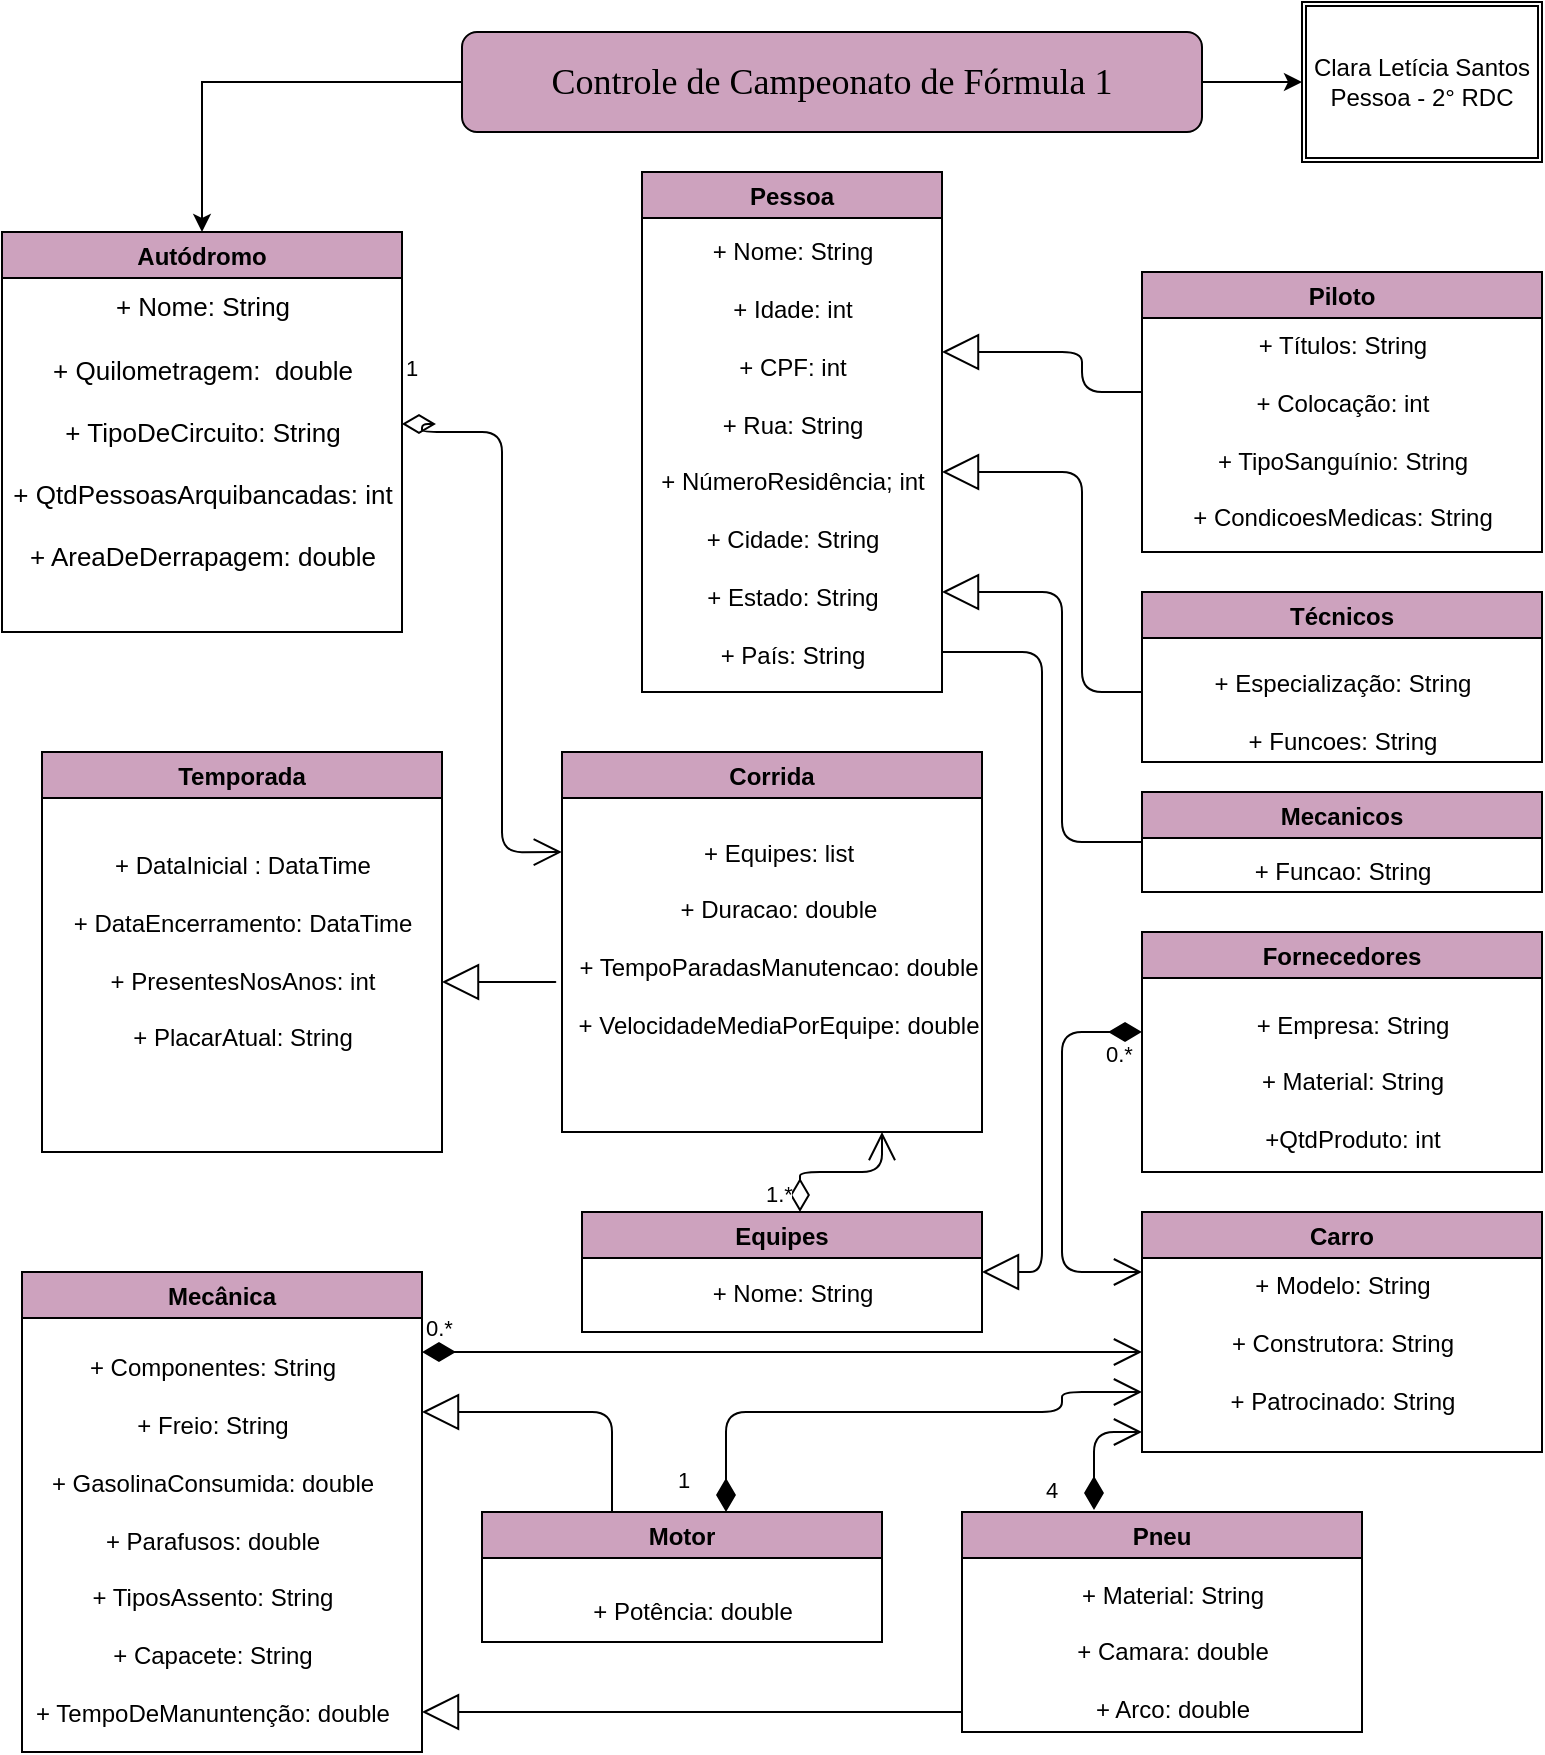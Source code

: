 <mxfile version="13.9.9" type="github">
  <diagram id="v_OnPcMUxKcqbrQeODKX" name="Page-1">
    <mxGraphModel dx="798" dy="492" grid="1" gridSize="10" guides="1" tooltips="1" connect="1" arrows="1" fold="1" page="1" pageScale="1" pageWidth="827" pageHeight="1169" math="0" shadow="0">
      <root>
        <mxCell id="0" />
        <mxCell id="1" parent="0" />
        <mxCell id="wzeUZaDkVCDDPzkDgoVB-8" style="edgeStyle=orthogonalEdgeStyle;rounded=0;orthogonalLoop=1;jettySize=auto;html=1;entryX=0.5;entryY=0;entryDx=0;entryDy=0;" parent="1" source="wzeUZaDkVCDDPzkDgoVB-2" target="wzeUZaDkVCDDPzkDgoVB-4" edge="1">
          <mxGeometry relative="1" as="geometry" />
        </mxCell>
        <mxCell id="tKAzST4WF3AaA8PG3MqN-68" style="edgeStyle=orthogonalEdgeStyle;rounded=0;orthogonalLoop=1;jettySize=auto;html=1;" edge="1" parent="1" source="wzeUZaDkVCDDPzkDgoVB-2">
          <mxGeometry relative="1" as="geometry">
            <mxPoint x="690" y="85" as="targetPoint" />
          </mxGeometry>
        </mxCell>
        <mxCell id="wzeUZaDkVCDDPzkDgoVB-2" value="&lt;h2&gt;&lt;font face=&quot;Garamond&quot;&gt;&lt;span style=&quot;font-weight: normal&quot;&gt;Controle de Campeonato de Fórmula 1&lt;/span&gt;&lt;/font&gt;&lt;/h2&gt;" style="rounded=1;whiteSpace=wrap;html=1;fillColor=#CDA2BE;" parent="1" vertex="1">
          <mxGeometry x="270" y="60" width="370" height="50" as="geometry" />
        </mxCell>
        <mxCell id="wzeUZaDkVCDDPzkDgoVB-4" value="Autódromo" style="swimlane;fillColor=#CDA2BE;" parent="1" vertex="1">
          <mxGeometry x="40" y="160" width="200" height="200" as="geometry" />
        </mxCell>
        <mxCell id="wzeUZaDkVCDDPzkDgoVB-6" value="&lt;div style=&quot;font-size: 13px&quot;&gt;&lt;font style=&quot;font-size: 13px&quot;&gt;+ Nome: String&lt;br&gt;&lt;/font&gt;&lt;/div&gt;&lt;div style=&quot;font-size: 13px&quot;&gt;&lt;font style=&quot;font-size: 13px&quot;&gt;&lt;br&gt;&lt;/font&gt;&lt;/div&gt;&lt;div style=&quot;font-size: 13px&quot;&gt;&lt;font style=&quot;font-size: 13px&quot;&gt;+ Quilometragem:&amp;nbsp; double&lt;/font&gt;&lt;/div&gt;&lt;div style=&quot;font-size: 13px&quot;&gt;&lt;font style=&quot;font-size: 13px&quot;&gt;&lt;br&gt;&lt;/font&gt;&lt;/div&gt;&lt;div style=&quot;font-size: 13px&quot;&gt;&lt;font style=&quot;font-size: 13px&quot;&gt;+ TipoDeCircuito: String&lt;/font&gt;&lt;/div&gt;&lt;div style=&quot;font-size: 13px&quot;&gt;&lt;font style=&quot;font-size: 13px&quot;&gt;&lt;br&gt;&lt;/font&gt;&lt;/div&gt;&lt;div style=&quot;font-size: 13px&quot;&gt;&lt;font style=&quot;font-size: 13px&quot;&gt;+ QtdPessoasArquibancadas: int&lt;/font&gt;&lt;/div&gt;&lt;div style=&quot;font-size: 13px&quot;&gt;&lt;font style=&quot;font-size: 13px&quot;&gt;&lt;br&gt;&lt;/font&gt;&lt;/div&gt;&lt;div style=&quot;font-size: 13px&quot;&gt;&lt;font style=&quot;font-size: 13px&quot;&gt;+ AreaDeDerrapagem: double&lt;br&gt;&lt;/font&gt;&lt;/div&gt;" style="text;html=1;align=center;verticalAlign=middle;resizable=0;points=[];autosize=1;" parent="wzeUZaDkVCDDPzkDgoVB-4" vertex="1">
          <mxGeometry y="35" width="200" height="130" as="geometry" />
        </mxCell>
        <mxCell id="wzeUZaDkVCDDPzkDgoVB-9" value="Temporada" style="swimlane;fillColor=#CDA2BE;" parent="1" vertex="1">
          <mxGeometry x="60" y="420" width="200" height="200" as="geometry" />
        </mxCell>
        <mxCell id="wzeUZaDkVCDDPzkDgoVB-10" value="&lt;div&gt;+ DataInicial : DataTime&lt;/div&gt;&lt;div&gt;&lt;br&gt;&lt;/div&gt;&lt;div&gt;+ DataEncerramento: DataTime&lt;/div&gt;&lt;div&gt;&lt;br&gt;&lt;/div&gt;&lt;div&gt;+ PresentesNosAnos: int&lt;/div&gt;&lt;div&gt;&lt;br&gt;&lt;/div&gt;&lt;div&gt;+ PlacarAtual: String&lt;br&gt;&lt;/div&gt;" style="text;html=1;align=center;verticalAlign=middle;resizable=0;points=[];autosize=1;" parent="wzeUZaDkVCDDPzkDgoVB-9" vertex="1">
          <mxGeometry x="10" y="50" width="180" height="100" as="geometry" />
        </mxCell>
        <mxCell id="wzeUZaDkVCDDPzkDgoVB-11" value="Piloto" style="swimlane;fillColor=#CDA2BE;" parent="1" vertex="1">
          <mxGeometry x="610" y="180" width="200" height="140" as="geometry" />
        </mxCell>
        <mxCell id="wzeUZaDkVCDDPzkDgoVB-18" value="&lt;div&gt;+ Títulos: String&lt;/div&gt;&lt;div&gt;&lt;br&gt;&lt;/div&gt;&lt;div&gt;+ Colocação: int&lt;/div&gt;&lt;div&gt;&lt;br&gt;&lt;/div&gt;&lt;div&gt;+ TipoSanguínio: String&lt;/div&gt;&lt;div&gt;&lt;br&gt;&lt;/div&gt;&lt;div&gt;+ CondicoesMedicas: String&lt;br&gt;&lt;/div&gt;" style="text;html=1;align=center;verticalAlign=middle;resizable=0;points=[];autosize=1;" parent="wzeUZaDkVCDDPzkDgoVB-11" vertex="1">
          <mxGeometry x="15" y="30" width="170" height="100" as="geometry" />
        </mxCell>
        <mxCell id="wzeUZaDkVCDDPzkDgoVB-13" value="Pessoa" style="swimlane;fillColor=#CDA2BE;" parent="1" vertex="1">
          <mxGeometry x="360" y="130" width="150" height="260" as="geometry" />
        </mxCell>
        <mxCell id="wzeUZaDkVCDDPzkDgoVB-14" value="&lt;div&gt;+ Nome: String&lt;/div&gt;&lt;div&gt;&lt;br&gt;&lt;/div&gt;&lt;div&gt;+ Idade: int&lt;/div&gt;&lt;div&gt;&lt;br&gt;&lt;/div&gt;&lt;div&gt;+ CPF: int&lt;/div&gt;&lt;div&gt;&lt;br&gt;&lt;/div&gt;&lt;div&gt;+ Rua: String&lt;/div&gt;&lt;div&gt;&lt;br&gt;&lt;/div&gt;&lt;div&gt;+ NúmeroResidência; int&lt;/div&gt;&lt;div&gt;&lt;br&gt;&lt;/div&gt;&lt;div&gt;+ Cidade: String&lt;/div&gt;&lt;div&gt;&lt;br&gt;&lt;/div&gt;&lt;div&gt;+ Estado: String&lt;/div&gt;&lt;div&gt;&lt;br&gt;&lt;/div&gt;&lt;div&gt;+ País: String&lt;br&gt;&lt;/div&gt;&lt;div&gt;&lt;br&gt;&lt;/div&gt;&lt;div&gt;&lt;br&gt;&lt;/div&gt;" style="text;html=1;align=center;verticalAlign=middle;resizable=0;points=[];autosize=1;" parent="wzeUZaDkVCDDPzkDgoVB-13" vertex="1">
          <mxGeometry y="35" width="150" height="240" as="geometry" />
        </mxCell>
        <mxCell id="wzeUZaDkVCDDPzkDgoVB-19" value="Técnicos" style="swimlane;fillColor=#CDA2BE;" parent="1" vertex="1">
          <mxGeometry x="610" y="340" width="200" height="85" as="geometry" />
        </mxCell>
        <mxCell id="wzeUZaDkVCDDPzkDgoVB-20" value="&lt;div&gt;+ Especialização: String&lt;br&gt;&lt;/div&gt;&lt;div&gt;&lt;br&gt;&lt;/div&gt;&lt;div&gt;+ Funcoes: String&lt;br&gt;&lt;/div&gt;" style="text;html=1;align=center;verticalAlign=middle;resizable=0;points=[];autosize=1;" parent="wzeUZaDkVCDDPzkDgoVB-19" vertex="1">
          <mxGeometry x="30" y="35" width="140" height="50" as="geometry" />
        </mxCell>
        <mxCell id="wzeUZaDkVCDDPzkDgoVB-21" value="Mecanicos" style="swimlane;fillColor=#CDA2BE;" parent="1" vertex="1">
          <mxGeometry x="610" y="440" width="200" height="50" as="geometry" />
        </mxCell>
        <mxCell id="wzeUZaDkVCDDPzkDgoVB-22" value="&lt;div&gt;+ Funcao: String&lt;br&gt;&lt;/div&gt;" style="text;html=1;align=center;verticalAlign=middle;resizable=0;points=[];autosize=1;" parent="wzeUZaDkVCDDPzkDgoVB-21" vertex="1">
          <mxGeometry x="50" y="30" width="100" height="20" as="geometry" />
        </mxCell>
        <mxCell id="tKAzST4WF3AaA8PG3MqN-2" value="Equipes" style="swimlane;fillColor=#CDA2BE;startSize=23;" vertex="1" parent="1">
          <mxGeometry x="330" y="650" width="200" height="60" as="geometry" />
        </mxCell>
        <mxCell id="tKAzST4WF3AaA8PG3MqN-3" value="&lt;div&gt;+ Nome: String&lt;/div&gt;&lt;div&gt;&lt;br&gt;&lt;/div&gt;&lt;div&gt;&lt;br&gt;&lt;/div&gt;" style="text;html=1;align=center;verticalAlign=middle;resizable=0;points=[];autosize=1;" vertex="1" parent="tKAzST4WF3AaA8PG3MqN-2">
          <mxGeometry x="55" y="30" width="100" height="50" as="geometry" />
        </mxCell>
        <mxCell id="tKAzST4WF3AaA8PG3MqN-6" value="Fornecedores" style="swimlane;fillColor=#CDA2BE;" vertex="1" parent="1">
          <mxGeometry x="610" y="510" width="200" height="120" as="geometry" />
        </mxCell>
        <mxCell id="tKAzST4WF3AaA8PG3MqN-7" value="&lt;div&gt;+ Empresa: String&lt;/div&gt;&lt;div&gt;&lt;br&gt;&lt;/div&gt;&lt;div&gt;+ Material: String&lt;/div&gt;&lt;div&gt;&lt;br&gt;&lt;/div&gt;&lt;div&gt;+QtdProduto: int&lt;br&gt;&lt;/div&gt;" style="text;html=1;align=center;verticalAlign=middle;resizable=0;points=[];autosize=1;" vertex="1" parent="tKAzST4WF3AaA8PG3MqN-6">
          <mxGeometry x="50" y="35" width="110" height="80" as="geometry" />
        </mxCell>
        <mxCell id="tKAzST4WF3AaA8PG3MqN-59" value="0.*" style="endArrow=open;html=1;endSize=12;startArrow=diamondThin;startSize=14;startFill=1;edgeStyle=orthogonalEdgeStyle;align=left;verticalAlign=bottom;entryX=0;entryY=0.25;entryDx=0;entryDy=0;" edge="1" parent="tKAzST4WF3AaA8PG3MqN-6" target="tKAzST4WF3AaA8PG3MqN-8">
          <mxGeometry x="-0.4" y="20" relative="1" as="geometry">
            <mxPoint y="50" as="sourcePoint" />
            <mxPoint x="230" y="170" as="targetPoint" />
            <Array as="points">
              <mxPoint x="-40" y="170" />
            </Array>
            <mxPoint as="offset" />
          </mxGeometry>
        </mxCell>
        <mxCell id="tKAzST4WF3AaA8PG3MqN-8" value="Carro" style="swimlane;fillColor=#CDA2BE;" vertex="1" parent="1">
          <mxGeometry x="610" y="650" width="200" height="120" as="geometry" />
        </mxCell>
        <mxCell id="tKAzST4WF3AaA8PG3MqN-9" value="&lt;div&gt;+ Modelo: String&lt;/div&gt;&lt;div&gt;&lt;br&gt;&lt;/div&gt;&lt;div&gt;+ Construtora: String&lt;/div&gt;&lt;div&gt;&lt;br&gt;&lt;/div&gt;&lt;div&gt;+ Patrocinado: String&lt;/div&gt;&lt;div&gt;&lt;br&gt;&lt;/div&gt;&lt;div&gt;&lt;br&gt;&lt;/div&gt;" style="text;html=1;align=center;verticalAlign=middle;resizable=0;points=[];autosize=1;" vertex="1" parent="tKAzST4WF3AaA8PG3MqN-8">
          <mxGeometry x="35" y="30" width="130" height="100" as="geometry" />
        </mxCell>
        <mxCell id="tKAzST4WF3AaA8PG3MqN-35" value="4" style="endArrow=open;html=1;endSize=12;startArrow=diamondThin;startSize=14;startFill=1;edgeStyle=orthogonalEdgeStyle;align=left;verticalAlign=bottom;exitX=0.33;exitY=-0.009;exitDx=0;exitDy=0;exitPerimeter=0;" edge="1" parent="tKAzST4WF3AaA8PG3MqN-8" source="tKAzST4WF3AaA8PG3MqN-25">
          <mxGeometry x="-0.949" y="26" relative="1" as="geometry">
            <mxPoint x="-80" y="130" as="sourcePoint" />
            <mxPoint y="110" as="targetPoint" />
            <Array as="points">
              <mxPoint x="-24" y="110" />
            </Array>
            <mxPoint as="offset" />
          </mxGeometry>
        </mxCell>
        <mxCell id="tKAzST4WF3AaA8PG3MqN-10" value="Mecânica" style="swimlane;fillColor=#CDA2BE;" vertex="1" parent="1">
          <mxGeometry x="50" y="680" width="200" height="240" as="geometry" />
        </mxCell>
        <mxCell id="tKAzST4WF3AaA8PG3MqN-11" value="&lt;br&gt;&lt;div&gt;&lt;br&gt;&lt;/div&gt;&lt;div&gt;+ Componentes: String&lt;/div&gt;&lt;div&gt;&lt;br&gt;&lt;/div&gt;&lt;div&gt;+ Freio: String&lt;/div&gt;&lt;div&gt;&lt;br&gt;&lt;/div&gt;&lt;div&gt;+ GasolinaConsumida: double&lt;/div&gt;&lt;div&gt;&lt;br&gt;&lt;/div&gt;&lt;div&gt;+ Parafusos: double&lt;/div&gt;&lt;div&gt;&lt;br&gt;&lt;/div&gt;&lt;div&gt;+ TiposAssento: String&lt;/div&gt;&lt;div&gt;&lt;br&gt;&lt;/div&gt;&lt;div&gt;+ Capacete: String&lt;/div&gt;&lt;div&gt;&lt;br&gt;&lt;/div&gt;&lt;div&gt;+ TempoDeManuntenção: double&lt;br&gt;&lt;/div&gt;" style="text;html=1;align=center;verticalAlign=middle;resizable=0;points=[];autosize=1;" vertex="1" parent="tKAzST4WF3AaA8PG3MqN-10">
          <mxGeometry y="10" width="190" height="220" as="geometry" />
        </mxCell>
        <mxCell id="tKAzST4WF3AaA8PG3MqN-12" value="Corrida" style="swimlane;fillColor=#CDA2BE;" vertex="1" parent="1">
          <mxGeometry x="320" y="420" width="210" height="190" as="geometry" />
        </mxCell>
        <mxCell id="tKAzST4WF3AaA8PG3MqN-13" value="&lt;div&gt;+ Equipes: list&lt;br&gt;&lt;/div&gt;&lt;div&gt;&lt;br&gt;&lt;/div&gt;&lt;div&gt;+ Duracao: double&lt;/div&gt;&lt;div&gt;&lt;br&gt;&lt;/div&gt;&lt;div&gt;+ TempoParadasManutencao: double &lt;br&gt;&lt;/div&gt;&lt;div&gt;&lt;br&gt;&lt;/div&gt;&lt;div&gt;+ VelocidadeMediaPorEquipe: double&lt;/div&gt;&lt;div&gt;&lt;br&gt;&lt;/div&gt;&lt;br&gt;&lt;div&gt;&lt;br&gt;&lt;/div&gt;" style="text;html=1;align=center;verticalAlign=middle;resizable=0;points=[];autosize=1;" vertex="1" parent="tKAzST4WF3AaA8PG3MqN-12">
          <mxGeometry x="-2.5" y="40" width="220" height="150" as="geometry" />
        </mxCell>
        <mxCell id="tKAzST4WF3AaA8PG3MqN-23" value="Motor" style="swimlane;fillColor=#CDA2BE;startSize=23;" vertex="1" parent="1">
          <mxGeometry x="280" y="800" width="200" height="65" as="geometry" />
        </mxCell>
        <mxCell id="tKAzST4WF3AaA8PG3MqN-24" value="+ Potência: double" style="text;html=1;align=center;verticalAlign=middle;resizable=0;points=[];autosize=1;" vertex="1" parent="tKAzST4WF3AaA8PG3MqN-23">
          <mxGeometry x="50" y="40" width="110" height="20" as="geometry" />
        </mxCell>
        <mxCell id="tKAzST4WF3AaA8PG3MqN-25" value="Pneu" style="swimlane;fillColor=#CDA2BE;startSize=23;" vertex="1" parent="1">
          <mxGeometry x="520" y="800" width="200" height="110" as="geometry" />
        </mxCell>
        <mxCell id="tKAzST4WF3AaA8PG3MqN-26" value="&lt;div&gt;+ Material: String&lt;/div&gt;&lt;div&gt;&lt;br&gt;&lt;/div&gt;&lt;div&gt;+ Camara: double&lt;/div&gt;&lt;div&gt;&lt;br&gt;&lt;/div&gt;&lt;div&gt;+ Arco: double&lt;br&gt;&lt;/div&gt;" style="text;html=1;align=center;verticalAlign=middle;resizable=0;points=[];autosize=1;" vertex="1" parent="tKAzST4WF3AaA8PG3MqN-25">
          <mxGeometry x="50" y="30" width="110" height="80" as="geometry" />
        </mxCell>
        <mxCell id="tKAzST4WF3AaA8PG3MqN-32" value="0.*" style="endArrow=open;html=1;endSize=12;startArrow=diamondThin;startSize=14;startFill=1;edgeStyle=orthogonalEdgeStyle;align=left;verticalAlign=bottom;" edge="1" parent="1">
          <mxGeometry x="-1" y="3" relative="1" as="geometry">
            <mxPoint x="250" y="720" as="sourcePoint" />
            <mxPoint x="610" y="720" as="targetPoint" />
          </mxGeometry>
        </mxCell>
        <mxCell id="tKAzST4WF3AaA8PG3MqN-38" value="1" style="endArrow=open;html=1;endSize=12;startArrow=diamondThin;startSize=14;startFill=1;edgeStyle=orthogonalEdgeStyle;align=left;verticalAlign=bottom;exitX=0.33;exitY=-0.009;exitDx=0;exitDy=0;exitPerimeter=0;entryX=0;entryY=0.75;entryDx=0;entryDy=0;" edge="1" parent="1" target="tKAzST4WF3AaA8PG3MqN-8">
          <mxGeometry x="-0.949" y="26" relative="1" as="geometry">
            <mxPoint x="402" y="800" as="sourcePoint" />
            <mxPoint x="570" y="730" as="targetPoint" />
            <Array as="points">
              <mxPoint x="402" y="750" />
              <mxPoint x="570" y="750" />
              <mxPoint x="570" y="740" />
            </Array>
            <mxPoint as="offset" />
          </mxGeometry>
        </mxCell>
        <mxCell id="tKAzST4WF3AaA8PG3MqN-49" value="" style="endArrow=block;endSize=16;endFill=0;html=1;" edge="1" parent="1">
          <mxGeometry width="160" relative="1" as="geometry">
            <mxPoint x="520" y="900" as="sourcePoint" />
            <mxPoint x="250" y="900" as="targetPoint" />
          </mxGeometry>
        </mxCell>
        <mxCell id="tKAzST4WF3AaA8PG3MqN-50" value="" style="endArrow=block;endSize=16;endFill=0;html=1;exitX=0.325;exitY=0;exitDx=0;exitDy=0;exitPerimeter=0;" edge="1" parent="1" source="tKAzST4WF3AaA8PG3MqN-23">
          <mxGeometry width="160" relative="1" as="geometry">
            <mxPoint x="340" y="770" as="sourcePoint" />
            <mxPoint x="250" y="750" as="targetPoint" />
            <Array as="points">
              <mxPoint x="345" y="750" />
            </Array>
          </mxGeometry>
        </mxCell>
        <mxCell id="tKAzST4WF3AaA8PG3MqN-53" value="" style="endArrow=block;endSize=16;endFill=0;html=1;" edge="1" parent="1">
          <mxGeometry width="160" relative="1" as="geometry">
            <mxPoint x="610" y="240" as="sourcePoint" />
            <mxPoint x="510" y="220" as="targetPoint" />
            <Array as="points">
              <mxPoint x="580" y="240" />
              <mxPoint x="580" y="220" />
            </Array>
          </mxGeometry>
        </mxCell>
        <mxCell id="tKAzST4WF3AaA8PG3MqN-54" value="" style="endArrow=block;endSize=16;endFill=0;html=1;" edge="1" parent="1">
          <mxGeometry width="160" relative="1" as="geometry">
            <mxPoint x="610" y="390" as="sourcePoint" />
            <mxPoint x="510" y="280" as="targetPoint" />
            <Array as="points">
              <mxPoint x="580" y="390" />
              <mxPoint x="580" y="280" />
            </Array>
          </mxGeometry>
        </mxCell>
        <mxCell id="tKAzST4WF3AaA8PG3MqN-55" value="" style="endArrow=block;endSize=16;endFill=0;html=1;exitX=0;exitY=0.5;exitDx=0;exitDy=0;" edge="1" parent="1" source="wzeUZaDkVCDDPzkDgoVB-21">
          <mxGeometry width="160" relative="1" as="geometry">
            <mxPoint x="600" y="460" as="sourcePoint" />
            <mxPoint x="510" y="340" as="targetPoint" />
            <Array as="points">
              <mxPoint x="570" y="465" />
              <mxPoint x="570" y="370" />
              <mxPoint x="570" y="340" />
            </Array>
          </mxGeometry>
        </mxCell>
        <mxCell id="tKAzST4WF3AaA8PG3MqN-61" value="1.*" style="endArrow=open;html=1;endSize=12;startArrow=diamondThin;startSize=14;startFill=0;edgeStyle=orthogonalEdgeStyle;align=left;verticalAlign=bottom;" edge="1" parent="1" source="tKAzST4WF3AaA8PG3MqN-2">
          <mxGeometry x="-1" y="19" relative="1" as="geometry">
            <mxPoint x="320" y="590" as="sourcePoint" />
            <mxPoint x="480" y="610" as="targetPoint" />
            <Array as="points">
              <mxPoint x="439" y="630" />
              <mxPoint x="480" y="630" />
            </Array>
            <mxPoint as="offset" />
          </mxGeometry>
        </mxCell>
        <mxCell id="tKAzST4WF3AaA8PG3MqN-62" value="" style="endArrow=block;endSize=16;endFill=0;html=1;" edge="1" parent="1">
          <mxGeometry width="160" relative="1" as="geometry">
            <mxPoint x="310" y="535" as="sourcePoint" />
            <mxPoint x="260" y="535" as="targetPoint" />
            <Array as="points">
              <mxPoint x="320" y="535" />
            </Array>
          </mxGeometry>
        </mxCell>
        <mxCell id="tKAzST4WF3AaA8PG3MqN-63" value="1" style="endArrow=open;html=1;endSize=12;startArrow=diamondThin;startSize=14;startFill=0;edgeStyle=orthogonalEdgeStyle;align=left;verticalAlign=bottom;exitX=1;exitY=0.469;exitDx=0;exitDy=0;exitPerimeter=0;entryX=0.011;entryY=0.067;entryDx=0;entryDy=0;entryPerimeter=0;" edge="1" parent="1" source="wzeUZaDkVCDDPzkDgoVB-6" target="tKAzST4WF3AaA8PG3MqN-13">
          <mxGeometry x="-1" y="19" relative="1" as="geometry">
            <mxPoint x="270" y="280" as="sourcePoint" />
            <mxPoint x="360" y="410" as="targetPoint" />
            <Array as="points">
              <mxPoint x="250" y="256" />
              <mxPoint x="250" y="260" />
              <mxPoint x="290" y="260" />
              <mxPoint x="290" y="470" />
            </Array>
            <mxPoint as="offset" />
          </mxGeometry>
        </mxCell>
        <mxCell id="tKAzST4WF3AaA8PG3MqN-67" value="" style="endArrow=block;endSize=16;endFill=0;html=1;" edge="1" parent="1">
          <mxGeometry width="160" relative="1" as="geometry">
            <mxPoint x="510" y="370" as="sourcePoint" />
            <mxPoint x="530" y="680" as="targetPoint" />
            <Array as="points">
              <mxPoint x="560" y="370" />
              <mxPoint x="560" y="680" />
            </Array>
          </mxGeometry>
        </mxCell>
        <mxCell id="tKAzST4WF3AaA8PG3MqN-69" value="Clara Letícia Santos Pessoa - 2° RDC" style="shape=ext;double=1;rounded=0;whiteSpace=wrap;html=1;" vertex="1" parent="1">
          <mxGeometry x="690" y="45" width="120" height="80" as="geometry" />
        </mxCell>
      </root>
    </mxGraphModel>
  </diagram>
</mxfile>
